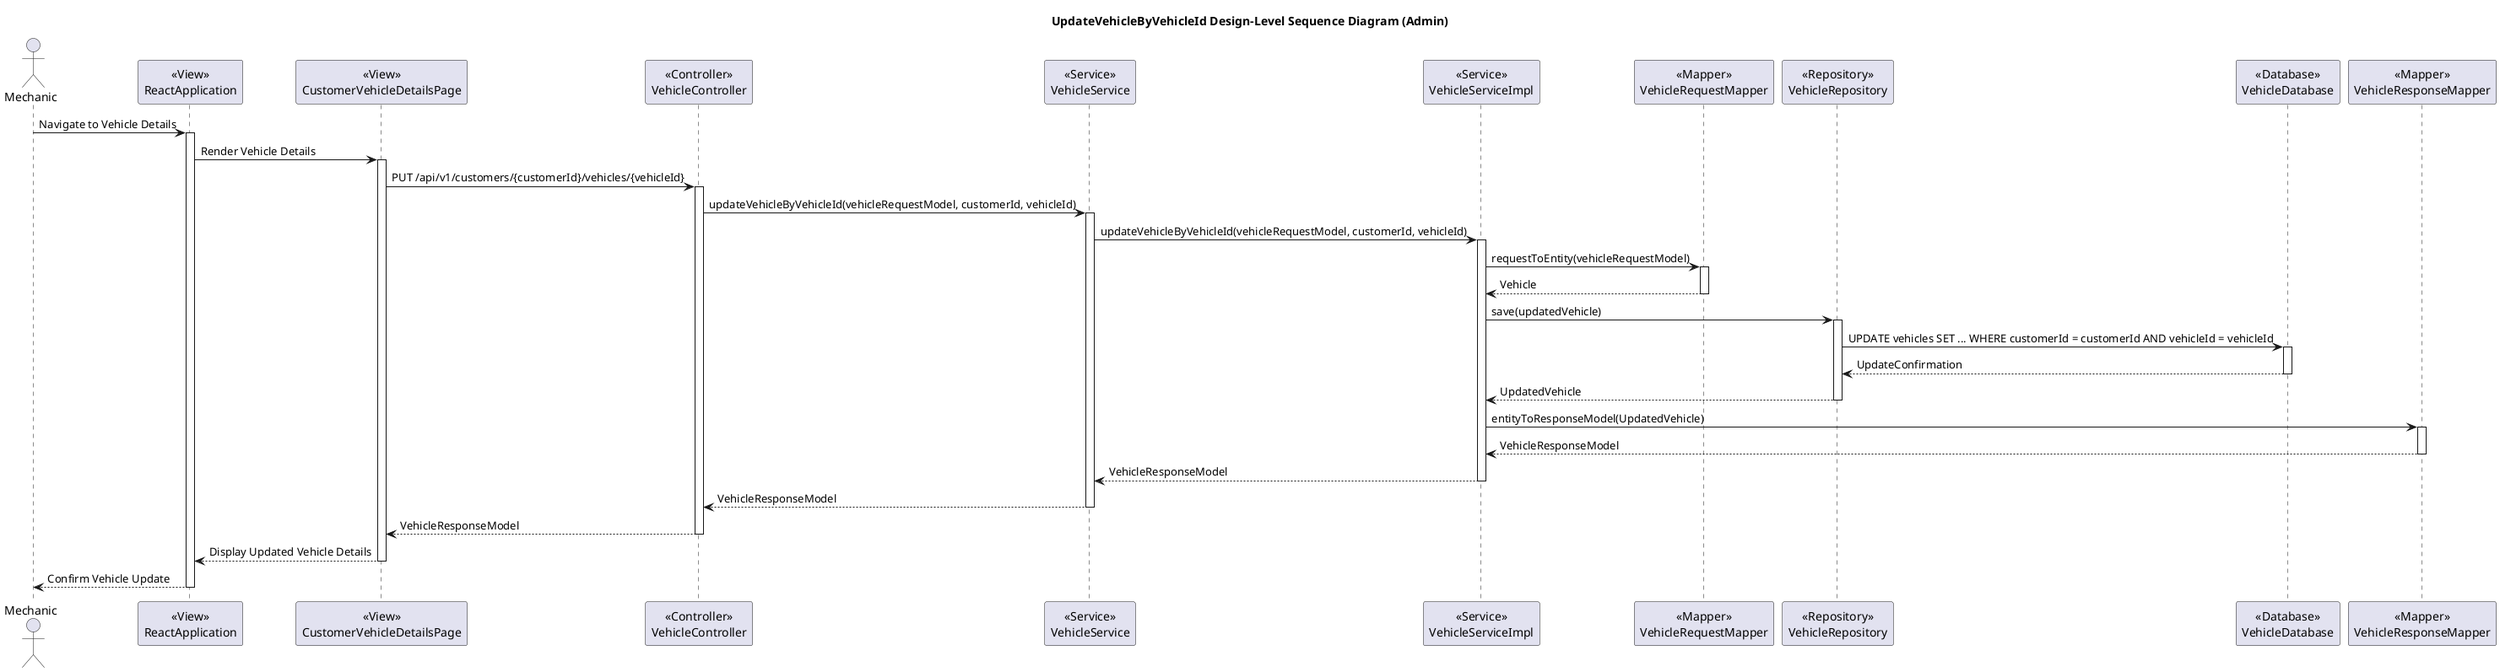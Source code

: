 @startuml
title UpdateVehicleByVehicleId Design-Level Sequence Diagram (Admin)

actor Mechanic

participant ReactApplication as "<<View>>\nReactApplication"
participant CustomerVehicleDetailsPage as "<<View>>\nCustomerVehicleDetailsPage"
participant VehicleController as "<<Controller>>\nVehicleController"
participant VehicleService as "<<Service>>\nVehicleService"
participant VehicleServiceImpl as "<<Service>>\nVehicleServiceImpl"
participant VehicleRequestMapper as "<<Mapper>>\nVehicleRequestMapper"
participant VehicleRepository as "<<Repository>>\nVehicleRepository"
participant VehicleDatabase as "<<Database>>\nVehicleDatabase"
participant VehicleResponseMapper as "<<Mapper>>\nVehicleResponseMapper"

Mechanic -> ReactApplication: Navigate to Vehicle Details
activate ReactApplication

ReactApplication -> CustomerVehicleDetailsPage: Render Vehicle Details
activate CustomerVehicleDetailsPage

CustomerVehicleDetailsPage -> VehicleController: PUT /api/v1/customers/{customerId}/vehicles/{vehicleId}
activate VehicleController

VehicleController -> VehicleService: updateVehicleByVehicleId(vehicleRequestModel, customerId, vehicleId)
activate VehicleService

VehicleService -> VehicleServiceImpl: updateVehicleByVehicleId(vehicleRequestModel, customerId, vehicleId)
activate VehicleServiceImpl

VehicleServiceImpl -> VehicleRequestMapper: requestToEntity(vehicleRequestModel)
activate VehicleRequestMapper

VehicleRequestMapper --> VehicleServiceImpl: Vehicle
deactivate VehicleRequestMapper

VehicleServiceImpl -> VehicleRepository: save(updatedVehicle)
activate VehicleRepository

VehicleRepository -> VehicleDatabase: UPDATE vehicles SET ... WHERE customerId = customerId AND vehicleId = vehicleId
activate VehicleDatabase

VehicleDatabase --> VehicleRepository: UpdateConfirmation
deactivate VehicleDatabase

VehicleRepository --> VehicleServiceImpl: UpdatedVehicle
deactivate VehicleRepository

VehicleServiceImpl -> VehicleResponseMapper: entityToResponseModel(UpdatedVehicle)
activate VehicleResponseMapper

VehicleResponseMapper --> VehicleServiceImpl: VehicleResponseModel
deactivate VehicleResponseMapper

VehicleServiceImpl --> VehicleService: VehicleResponseModel
deactivate VehicleServiceImpl

VehicleService --> VehicleController: VehicleResponseModel
deactivate VehicleService

VehicleController --> CustomerVehicleDetailsPage: VehicleResponseModel
deactivate VehicleController

CustomerVehicleDetailsPage --> ReactApplication: Display Updated Vehicle Details
deactivate CustomerVehicleDetailsPage

ReactApplication --> Mechanic: Confirm Vehicle Update
deactivate ReactApplication

@enduml
